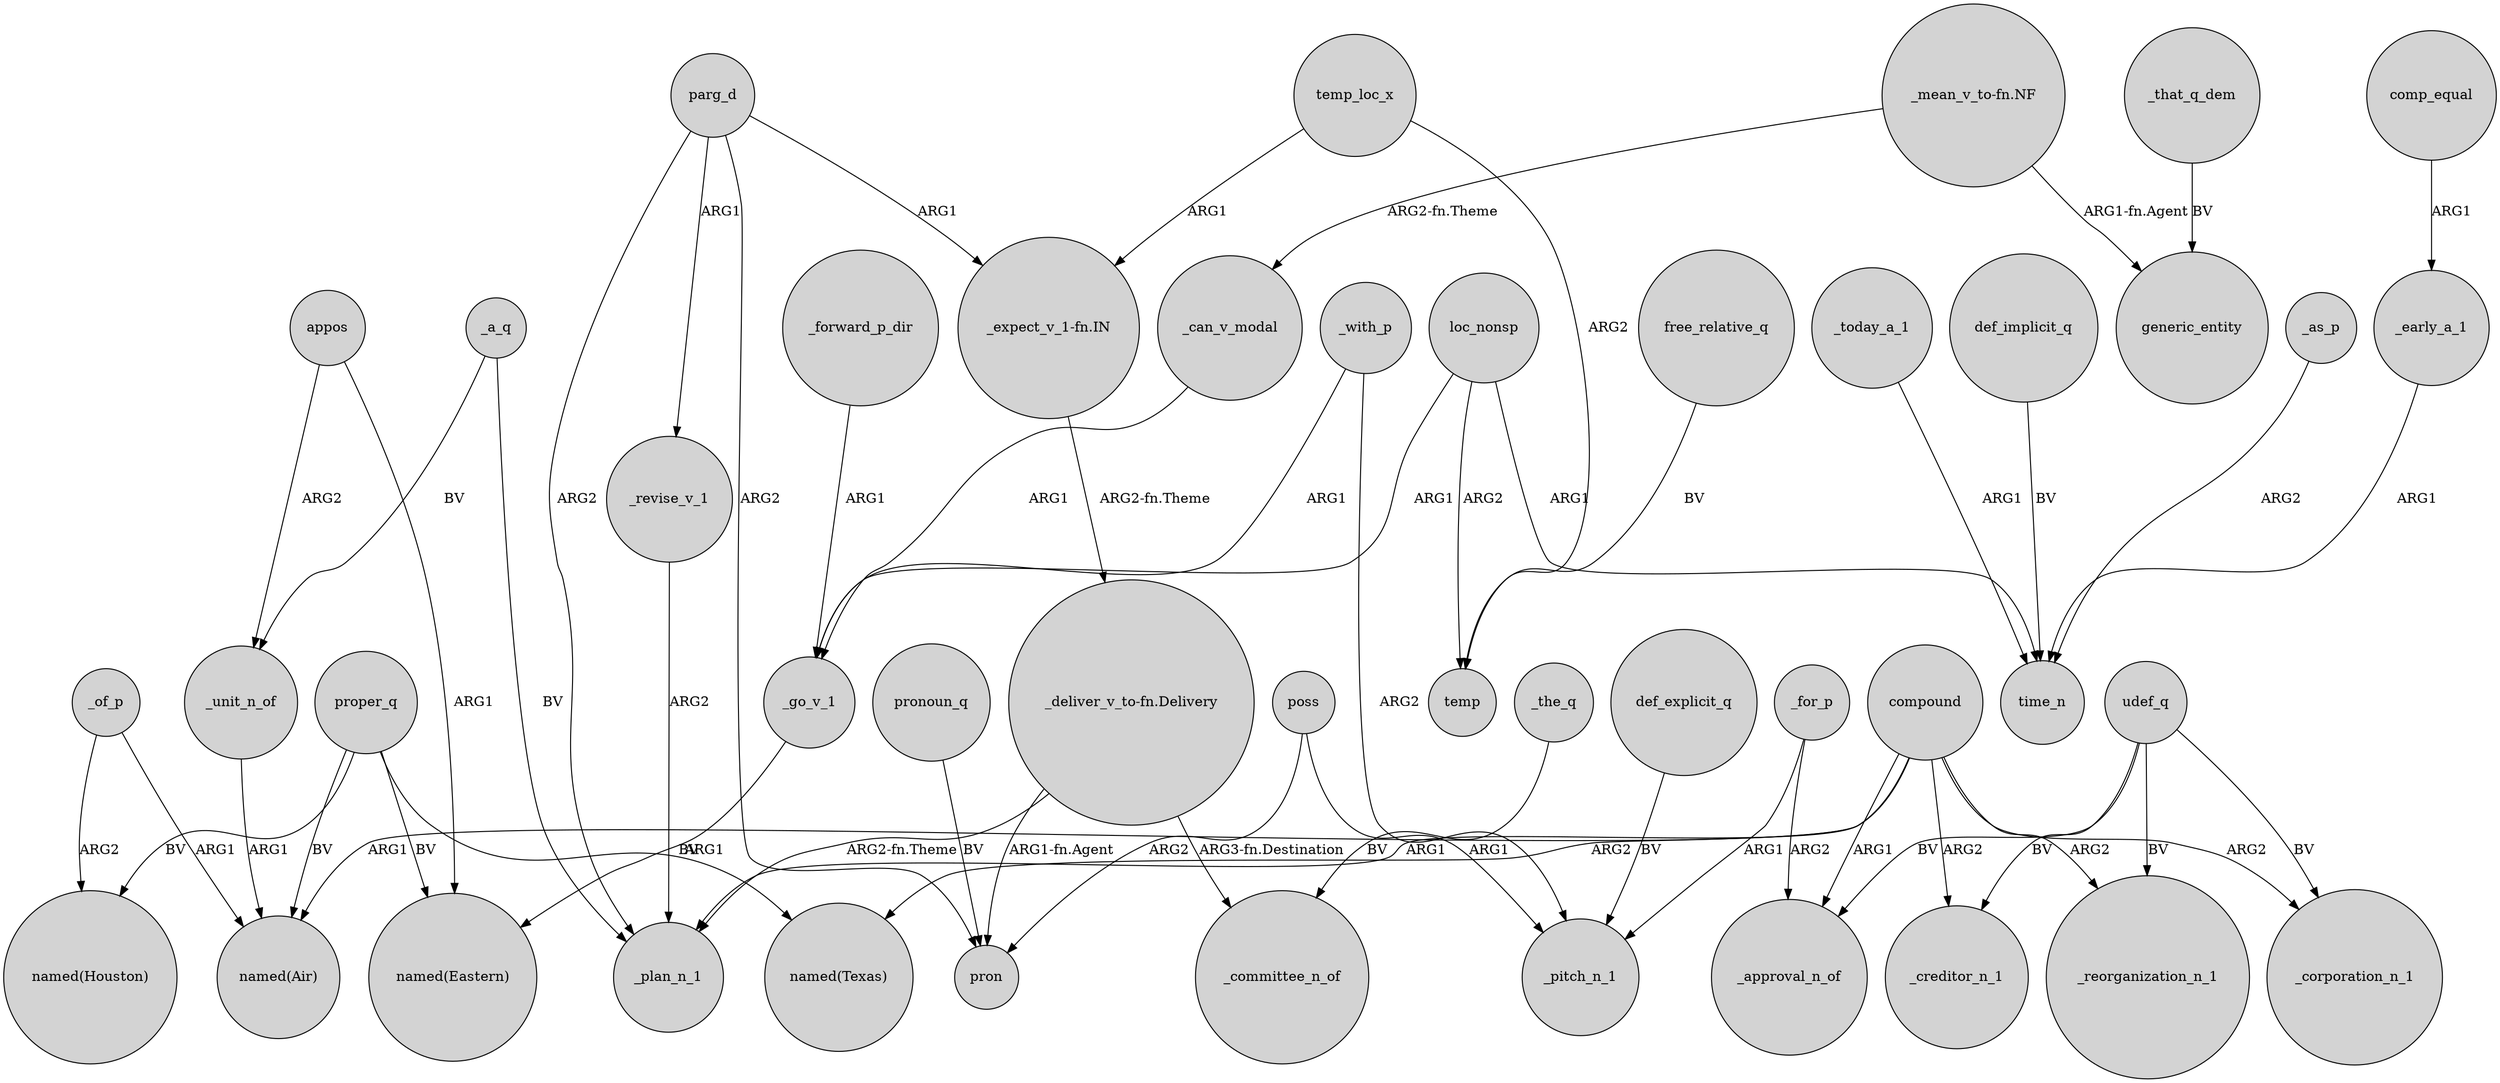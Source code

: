 digraph {
	node [shape=circle style=filled]
	_go_v_1 -> "named(Eastern)" [label=ARG1]
	"_mean_v_to-fn.NF" -> generic_entity [label="ARG1-fn.Agent"]
	temp_loc_x -> "_expect_v_1-fn.IN" [label=ARG1]
	parg_d -> _revise_v_1 [label=ARG1]
	def_explicit_q -> _pitch_n_1 [label=BV]
	_today_a_1 -> time_n [label=ARG1]
	poss -> pron [label=ARG2]
	def_implicit_q -> time_n [label=BV]
	_that_q_dem -> generic_entity [label=BV]
	_of_p -> "named(Air)" [label=ARG1]
	_unit_n_of -> "named(Air)" [label=ARG1]
	"_deliver_v_to-fn.Delivery" -> _committee_n_of [label="ARG3-fn.Destination"]
	proper_q -> "named(Air)" [label=BV]
	_revise_v_1 -> _plan_n_1 [label=ARG2]
	appos -> "named(Eastern)" [label=ARG1]
	compound -> _corporation_n_1 [label=ARG2]
	_of_p -> "named(Houston)" [label=ARG2]
	compound -> _plan_n_1 [label=ARG1]
	_the_q -> _committee_n_of [label=BV]
	parg_d -> _plan_n_1 [label=ARG2]
	_with_p -> _go_v_1 [label=ARG1]
	loc_nonsp -> time_n [label=ARG1]
	"_deliver_v_to-fn.Delivery" -> _plan_n_1 [label="ARG2-fn.Theme"]
	proper_q -> "named(Eastern)" [label=BV]
	parg_d -> pron [label=ARG2]
	_forward_p_dir -> _go_v_1 [label=ARG1]
	"_mean_v_to-fn.NF" -> _can_v_modal [label="ARG2-fn.Theme"]
	udef_q -> _corporation_n_1 [label=BV]
	proper_q -> "named(Texas)" [label=BV]
	pronoun_q -> pron [label=BV]
	_can_v_modal -> _go_v_1 [label=ARG1]
	loc_nonsp -> temp [label=ARG2]
	temp_loc_x -> temp [label=ARG2]
	"_deliver_v_to-fn.Delivery" -> pron [label="ARG1-fn.Agent"]
	compound -> _reorganization_n_1 [label=ARG2]
	compound -> _approval_n_of [label=ARG1]
	_a_q -> _unit_n_of [label=BV]
	compound -> "named(Air)" [label=ARG1]
	parg_d -> "_expect_v_1-fn.IN" [label=ARG1]
	_a_q -> _plan_n_1 [label=BV]
	poss -> _pitch_n_1 [label=ARG1]
	_for_p -> _pitch_n_1 [label=ARG1]
	"_expect_v_1-fn.IN" -> "_deliver_v_to-fn.Delivery" [label="ARG2-fn.Theme"]
	_with_p -> _pitch_n_1 [label=ARG2]
	proper_q -> "named(Houston)" [label=BV]
	udef_q -> _creditor_n_1 [label=BV]
	_early_a_1 -> time_n [label=ARG1]
	compound -> _creditor_n_1 [label=ARG2]
	compound -> "named(Texas)" [label=ARG2]
	_for_p -> _approval_n_of [label=ARG2]
	comp_equal -> _early_a_1 [label=ARG1]
	udef_q -> _approval_n_of [label=BV]
	loc_nonsp -> _go_v_1 [label=ARG1]
	udef_q -> _reorganization_n_1 [label=BV]
	free_relative_q -> temp [label=BV]
	appos -> _unit_n_of [label=ARG2]
	_as_p -> time_n [label=ARG2]
}
